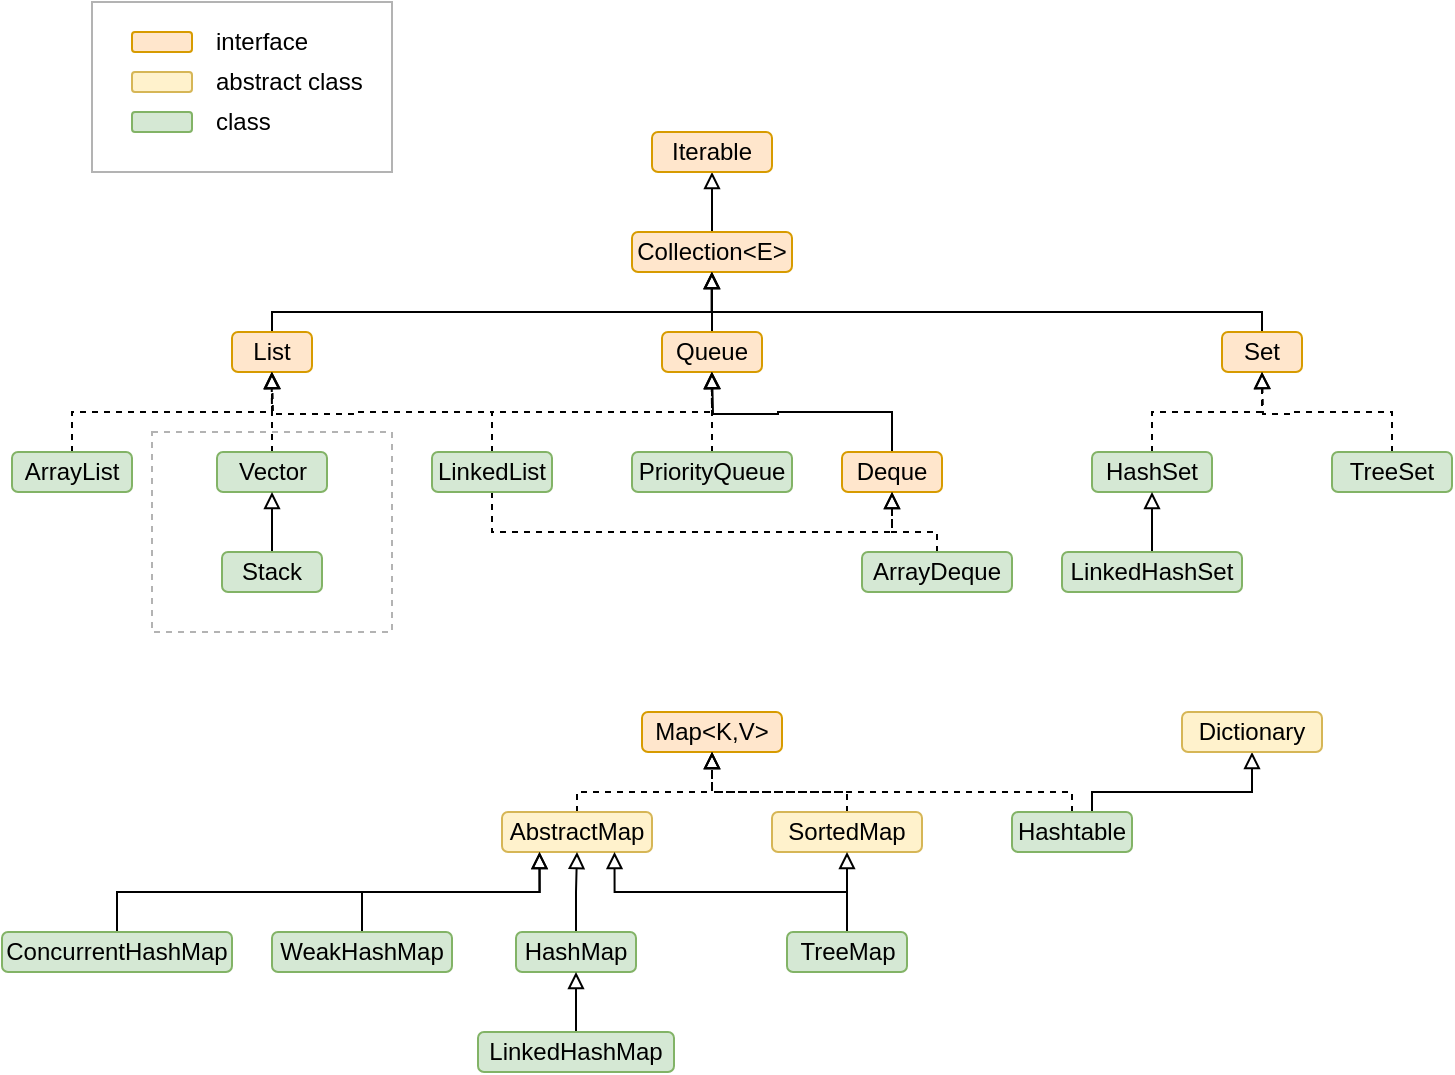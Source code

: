 <mxfile version="19.0.3" type="device"><diagram id="0gkh_f79X4Aabqawa1e3" name="Page-1"><mxGraphModel dx="1346" dy="672" grid="1" gridSize="10" guides="1" tooltips="1" connect="1" arrows="1" fold="1" page="0" pageScale="1" pageWidth="850" pageHeight="1100" math="0" shadow="0"><root><mxCell id="0"/><mxCell id="1" parent="0"/><mxCell id="izLmrEUUdX2MhCdvkS_K-53" value="" style="rounded=0;whiteSpace=wrap;html=1;strokeWidth=1;fillColor=none;dashed=1;strokeColor=#B3B3B3;" parent="1" vertex="1"><mxGeometry x="30" y="250" width="120" height="100" as="geometry"/></mxCell><mxCell id="izLmrEUUdX2MhCdvkS_K-26" value="" style="rounded=0;whiteSpace=wrap;html=1;fillColor=none;strokeWidth=1;strokeColor=#B3B3B3;" parent="1" vertex="1"><mxGeometry y="35" width="150" height="85" as="geometry"/></mxCell><mxCell id="izLmrEUUdX2MhCdvkS_K-14" style="edgeStyle=orthogonalEdgeStyle;rounded=0;orthogonalLoop=1;jettySize=auto;html=1;exitX=0.5;exitY=0;exitDx=0;exitDy=0;entryX=0.5;entryY=1;entryDx=0;entryDy=0;endArrow=block;endFill=0;" parent="1" source="izLmrEUUdX2MhCdvkS_K-10" target="izLmrEUUdX2MhCdvkS_K-11" edge="1"><mxGeometry relative="1" as="geometry"/></mxCell><mxCell id="izLmrEUUdX2MhCdvkS_K-10" value="Collection&amp;lt;E&amp;gt;" style="rounded=1;whiteSpace=wrap;html=1;fillColor=#ffe6cc;strokeColor=#d79b00;" parent="1" vertex="1"><mxGeometry x="270" y="150" width="80" height="20" as="geometry"/></mxCell><mxCell id="izLmrEUUdX2MhCdvkS_K-11" value="Iterable" style="rounded=1;whiteSpace=wrap;html=1;fillColor=#ffe6cc;strokeColor=#d79b00;" parent="1" vertex="1"><mxGeometry x="280" y="100" width="60" height="20" as="geometry"/></mxCell><mxCell id="izLmrEUUdX2MhCdvkS_K-15" value="Map&amp;lt;K,V&amp;gt;" style="rounded=1;whiteSpace=wrap;html=1;fillColor=#ffe6cc;strokeColor=#d79b00;" parent="1" vertex="1"><mxGeometry x="275" y="390" width="70" height="20" as="geometry"/></mxCell><mxCell id="izLmrEUUdX2MhCdvkS_K-28" style="edgeStyle=orthogonalEdgeStyle;rounded=0;orthogonalLoop=1;jettySize=auto;html=1;exitX=0.5;exitY=0;exitDx=0;exitDy=0;entryX=0.5;entryY=1;entryDx=0;entryDy=0;endArrow=block;endFill=0;" parent="1" source="izLmrEUUdX2MhCdvkS_K-16" target="izLmrEUUdX2MhCdvkS_K-10" edge="1"><mxGeometry relative="1" as="geometry"><Array as="points"><mxPoint x="90" y="190"/><mxPoint x="310" y="190"/></Array></mxGeometry></mxCell><mxCell id="izLmrEUUdX2MhCdvkS_K-16" value="List" style="rounded=1;whiteSpace=wrap;html=1;fillColor=#ffe6cc;strokeColor=#d79b00;" parent="1" vertex="1"><mxGeometry x="70" y="200" width="40" height="20" as="geometry"/></mxCell><mxCell id="izLmrEUUdX2MhCdvkS_K-36" style="edgeStyle=orthogonalEdgeStyle;rounded=0;orthogonalLoop=1;jettySize=auto;html=1;exitX=0.5;exitY=0;exitDx=0;exitDy=0;endArrow=block;endFill=0;dashed=1;" parent="1" source="izLmrEUUdX2MhCdvkS_K-17" edge="1"><mxGeometry relative="1" as="geometry"><mxPoint x="89.8" y="220" as="targetPoint"/></mxGeometry></mxCell><mxCell id="izLmrEUUdX2MhCdvkS_K-17" value="Vector" style="rounded=1;whiteSpace=wrap;html=1;fillColor=#d5e8d4;strokeColor=#82b366;" parent="1" vertex="1"><mxGeometry x="62.5" y="260" width="55" height="20" as="geometry"/></mxCell><mxCell id="izLmrEUUdX2MhCdvkS_K-39" style="edgeStyle=orthogonalEdgeStyle;rounded=0;orthogonalLoop=1;jettySize=auto;html=1;exitX=0.5;exitY=0;exitDx=0;exitDy=0;endArrow=block;endFill=0;" parent="1" source="izLmrEUUdX2MhCdvkS_K-18" edge="1"><mxGeometry relative="1" as="geometry"><mxPoint x="310" y="170" as="targetPoint"/><Array as="points"><mxPoint x="310" y="190"/><mxPoint x="310" y="190"/></Array></mxGeometry></mxCell><mxCell id="izLmrEUUdX2MhCdvkS_K-18" value="Queue" style="rounded=1;whiteSpace=wrap;html=1;fillColor=#ffe6cc;strokeColor=#d79b00;" parent="1" vertex="1"><mxGeometry x="285" y="200" width="50" height="20" as="geometry"/></mxCell><mxCell id="izLmrEUUdX2MhCdvkS_K-49" style="edgeStyle=orthogonalEdgeStyle;rounded=0;orthogonalLoop=1;jettySize=auto;html=1;exitX=0.5;exitY=0;exitDx=0;exitDy=0;endArrow=block;endFill=0;" parent="1" source="izLmrEUUdX2MhCdvkS_K-19" edge="1"><mxGeometry relative="1" as="geometry"><mxPoint x="310" y="220" as="targetPoint"/></mxGeometry></mxCell><mxCell id="izLmrEUUdX2MhCdvkS_K-19" value="Deque" style="rounded=1;whiteSpace=wrap;html=1;fillColor=#ffe6cc;strokeColor=#d79b00;" parent="1" vertex="1"><mxGeometry x="375" y="260" width="50" height="20" as="geometry"/></mxCell><mxCell id="izLmrEUUdX2MhCdvkS_K-37" style="edgeStyle=orthogonalEdgeStyle;rounded=0;orthogonalLoop=1;jettySize=auto;html=1;exitX=0.5;exitY=0;exitDx=0;exitDy=0;entryX=0.5;entryY=1;entryDx=0;entryDy=0;endArrow=block;endFill=0;" parent="1" source="izLmrEUUdX2MhCdvkS_K-20" target="izLmrEUUdX2MhCdvkS_K-17" edge="1"><mxGeometry relative="1" as="geometry"/></mxCell><mxCell id="izLmrEUUdX2MhCdvkS_K-20" value="Stack" style="rounded=1;whiteSpace=wrap;html=1;fillColor=#d5e8d4;strokeColor=#82b366;" parent="1" vertex="1"><mxGeometry x="65" y="310" width="50" height="20" as="geometry"/></mxCell><mxCell id="izLmrEUUdX2MhCdvkS_K-38" style="edgeStyle=orthogonalEdgeStyle;rounded=0;orthogonalLoop=1;jettySize=auto;html=1;exitX=0.5;exitY=0;exitDx=0;exitDy=0;endArrow=block;endFill=0;" parent="1" source="izLmrEUUdX2MhCdvkS_K-21" edge="1"><mxGeometry relative="1" as="geometry"><mxPoint x="309.8" y="170" as="targetPoint"/><Array as="points"><mxPoint x="585" y="190"/><mxPoint x="310" y="190"/></Array></mxGeometry></mxCell><mxCell id="izLmrEUUdX2MhCdvkS_K-21" value="Set" style="rounded=1;whiteSpace=wrap;html=1;fillColor=#ffe6cc;strokeColor=#d79b00;" parent="1" vertex="1"><mxGeometry x="565" y="200" width="40" height="20" as="geometry"/></mxCell><mxCell id="izLmrEUUdX2MhCdvkS_K-41" style="edgeStyle=orthogonalEdgeStyle;rounded=0;orthogonalLoop=1;jettySize=auto;html=1;exitX=0.5;exitY=0;exitDx=0;exitDy=0;entryX=0.5;entryY=1;entryDx=0;entryDy=0;endArrow=block;endFill=0;dashed=1;" parent="1" source="izLmrEUUdX2MhCdvkS_K-22" target="izLmrEUUdX2MhCdvkS_K-21" edge="1"><mxGeometry relative="1" as="geometry"/></mxCell><mxCell id="izLmrEUUdX2MhCdvkS_K-22" value="HashSet" style="rounded=1;whiteSpace=wrap;html=1;fillColor=#d5e8d4;strokeColor=#82b366;" parent="1" vertex="1"><mxGeometry x="500" y="260" width="60" height="20" as="geometry"/></mxCell><mxCell id="izLmrEUUdX2MhCdvkS_K-24" value="" style="rounded=1;whiteSpace=wrap;html=1;fillColor=#ffe6cc;strokeColor=#d79b00;" parent="1" vertex="1"><mxGeometry x="20" y="50" width="30" height="10" as="geometry"/></mxCell><mxCell id="izLmrEUUdX2MhCdvkS_K-25" value="interface" style="text;html=1;strokeColor=none;fillColor=none;align=left;verticalAlign=middle;whiteSpace=wrap;rounded=0;" parent="1" vertex="1"><mxGeometry x="60" y="40" width="60" height="30" as="geometry"/></mxCell><mxCell id="izLmrEUUdX2MhCdvkS_K-34" style="edgeStyle=orthogonalEdgeStyle;rounded=0;orthogonalLoop=1;jettySize=auto;html=1;exitX=0.5;exitY=0;exitDx=0;exitDy=0;entryX=0.5;entryY=1;entryDx=0;entryDy=0;endArrow=block;endFill=0;dashed=1;" parent="1" source="izLmrEUUdX2MhCdvkS_K-27" target="izLmrEUUdX2MhCdvkS_K-16" edge="1"><mxGeometry relative="1" as="geometry"/></mxCell><mxCell id="izLmrEUUdX2MhCdvkS_K-27" value="ArrayList" style="rounded=1;whiteSpace=wrap;html=1;fillColor=#d5e8d4;strokeColor=#82b366;" parent="1" vertex="1"><mxGeometry x="-40" y="260" width="60" height="20" as="geometry"/></mxCell><mxCell id="izLmrEUUdX2MhCdvkS_K-35" style="edgeStyle=orthogonalEdgeStyle;rounded=0;orthogonalLoop=1;jettySize=auto;html=1;exitX=0.5;exitY=0;exitDx=0;exitDy=0;endArrow=block;endFill=0;dashed=1;" parent="1" source="izLmrEUUdX2MhCdvkS_K-29" edge="1"><mxGeometry relative="1" as="geometry"><mxPoint x="90" y="220" as="targetPoint"/></mxGeometry></mxCell><mxCell id="izLmrEUUdX2MhCdvkS_K-45" style="edgeStyle=orthogonalEdgeStyle;rounded=0;orthogonalLoop=1;jettySize=auto;html=1;exitX=0.5;exitY=0;exitDx=0;exitDy=0;entryX=0.5;entryY=1;entryDx=0;entryDy=0;dashed=1;endArrow=block;endFill=0;" parent="1" source="izLmrEUUdX2MhCdvkS_K-29" target="izLmrEUUdX2MhCdvkS_K-18" edge="1"><mxGeometry relative="1" as="geometry"/></mxCell><mxCell id="izLmrEUUdX2MhCdvkS_K-51" style="edgeStyle=orthogonalEdgeStyle;rounded=0;orthogonalLoop=1;jettySize=auto;html=1;exitX=0.5;exitY=1;exitDx=0;exitDy=0;entryX=0.5;entryY=1;entryDx=0;entryDy=0;endArrow=block;endFill=0;dashed=1;" parent="1" source="izLmrEUUdX2MhCdvkS_K-29" target="izLmrEUUdX2MhCdvkS_K-19" edge="1"><mxGeometry relative="1" as="geometry"/></mxCell><mxCell id="izLmrEUUdX2MhCdvkS_K-29" value="LinkedList" style="rounded=1;whiteSpace=wrap;html=1;fillColor=#d5e8d4;strokeColor=#82b366;" parent="1" vertex="1"><mxGeometry x="170" y="260" width="60" height="20" as="geometry"/></mxCell><mxCell id="izLmrEUUdX2MhCdvkS_K-30" value="" style="rounded=1;whiteSpace=wrap;html=1;fillColor=#fff2cc;strokeColor=#d6b656;" parent="1" vertex="1"><mxGeometry x="20" y="70" width="30" height="10" as="geometry"/></mxCell><mxCell id="izLmrEUUdX2MhCdvkS_K-31" value="abstract class" style="text;html=1;strokeColor=none;fillColor=none;align=left;verticalAlign=middle;whiteSpace=wrap;rounded=0;" parent="1" vertex="1"><mxGeometry x="60" y="60" width="80" height="30" as="geometry"/></mxCell><mxCell id="izLmrEUUdX2MhCdvkS_K-32" value="" style="rounded=1;whiteSpace=wrap;html=1;fillColor=#d5e8d4;strokeColor=#82b366;" parent="1" vertex="1"><mxGeometry x="20" y="90" width="30" height="10" as="geometry"/></mxCell><mxCell id="izLmrEUUdX2MhCdvkS_K-33" value="class" style="text;html=1;strokeColor=none;fillColor=none;align=left;verticalAlign=middle;whiteSpace=wrap;rounded=0;" parent="1" vertex="1"><mxGeometry x="60" y="80" width="60" height="30" as="geometry"/></mxCell><mxCell id="izLmrEUUdX2MhCdvkS_K-43" style="edgeStyle=orthogonalEdgeStyle;rounded=0;orthogonalLoop=1;jettySize=auto;html=1;exitX=0.5;exitY=0;exitDx=0;exitDy=0;endArrow=block;endFill=0;dashed=1;" parent="1" source="izLmrEUUdX2MhCdvkS_K-40" edge="1"><mxGeometry relative="1" as="geometry"><mxPoint x="585" y="220" as="targetPoint"/></mxGeometry></mxCell><mxCell id="izLmrEUUdX2MhCdvkS_K-40" value="TreeSet" style="rounded=1;whiteSpace=wrap;html=1;fillColor=#d5e8d4;strokeColor=#82b366;" parent="1" vertex="1"><mxGeometry x="620" y="260" width="60" height="20" as="geometry"/></mxCell><mxCell id="izLmrEUUdX2MhCdvkS_K-47" style="edgeStyle=orthogonalEdgeStyle;rounded=0;orthogonalLoop=1;jettySize=auto;html=1;exitX=0.5;exitY=0;exitDx=0;exitDy=0;dashed=1;endArrow=block;endFill=0;" parent="1" source="izLmrEUUdX2MhCdvkS_K-46" edge="1"><mxGeometry relative="1" as="geometry"><mxPoint x="309.8" y="220" as="targetPoint"/></mxGeometry></mxCell><mxCell id="izLmrEUUdX2MhCdvkS_K-46" value="PriorityQueue" style="rounded=1;whiteSpace=wrap;html=1;fillColor=#d5e8d4;strokeColor=#82b366;" parent="1" vertex="1"><mxGeometry x="270" y="260" width="80" height="20" as="geometry"/></mxCell><mxCell id="izLmrEUUdX2MhCdvkS_K-52" style="edgeStyle=orthogonalEdgeStyle;rounded=0;orthogonalLoop=1;jettySize=auto;html=1;exitX=0.5;exitY=0;exitDx=0;exitDy=0;dashed=1;endArrow=block;endFill=0;" parent="1" source="izLmrEUUdX2MhCdvkS_K-50" edge="1"><mxGeometry relative="1" as="geometry"><mxPoint x="400" y="280" as="targetPoint"/><Array as="points"><mxPoint x="423" y="300"/><mxPoint x="400" y="300"/></Array></mxGeometry></mxCell><mxCell id="izLmrEUUdX2MhCdvkS_K-50" value="ArrayDeque" style="rounded=1;whiteSpace=wrap;html=1;fillColor=#d5e8d4;strokeColor=#82b366;" parent="1" vertex="1"><mxGeometry x="385" y="310" width="75" height="20" as="geometry"/></mxCell><mxCell id="K8EuqFa3YjaC0UewVXWb-2" style="edgeStyle=orthogonalEdgeStyle;rounded=0;orthogonalLoop=1;jettySize=auto;html=1;exitX=0.5;exitY=0;exitDx=0;exitDy=0;entryX=0.5;entryY=1;entryDx=0;entryDy=0;endArrow=block;endFill=0;" edge="1" parent="1" source="izLmrEUUdX2MhCdvkS_K-56" target="izLmrEUUdX2MhCdvkS_K-22"><mxGeometry relative="1" as="geometry"/></mxCell><mxCell id="izLmrEUUdX2MhCdvkS_K-56" value="LinkedHashSet" style="rounded=1;whiteSpace=wrap;html=1;fillColor=#d5e8d4;strokeColor=#82b366;" parent="1" vertex="1"><mxGeometry x="485" y="310" width="90" height="20" as="geometry"/></mxCell><mxCell id="izLmrEUUdX2MhCdvkS_K-63" style="edgeStyle=orthogonalEdgeStyle;rounded=0;orthogonalLoop=1;jettySize=auto;html=1;exitX=0.5;exitY=0;exitDx=0;exitDy=0;entryX=0.5;entryY=1;entryDx=0;entryDy=0;endArrow=block;endFill=0;dashed=1;" parent="1" source="izLmrEUUdX2MhCdvkS_K-59" target="izLmrEUUdX2MhCdvkS_K-15" edge="1"><mxGeometry relative="1" as="geometry"><Array as="points"><mxPoint x="243" y="430"/><mxPoint x="310" y="430"/></Array></mxGeometry></mxCell><mxCell id="izLmrEUUdX2MhCdvkS_K-59" value="AbstractMap" style="rounded=1;whiteSpace=wrap;html=1;fillColor=#fff2cc;strokeColor=#d6b656;" parent="1" vertex="1"><mxGeometry x="205" y="440" width="75" height="20" as="geometry"/></mxCell><mxCell id="izLmrEUUdX2MhCdvkS_K-64" style="edgeStyle=orthogonalEdgeStyle;rounded=0;orthogonalLoop=1;jettySize=auto;html=1;exitX=0.5;exitY=0;exitDx=0;exitDy=0;endArrow=block;endFill=0;dashed=1;" parent="1" source="izLmrEUUdX2MhCdvkS_K-61" edge="1"><mxGeometry relative="1" as="geometry"><mxPoint x="310" y="410" as="targetPoint"/><Array as="points"><mxPoint x="378" y="430"/><mxPoint x="310" y="430"/></Array></mxGeometry></mxCell><mxCell id="izLmrEUUdX2MhCdvkS_K-61" value="SortedMap" style="rounded=1;whiteSpace=wrap;html=1;fillColor=#fff2cc;strokeColor=#d6b656;" parent="1" vertex="1"><mxGeometry x="340" y="440" width="75" height="20" as="geometry"/></mxCell><mxCell id="izLmrEUUdX2MhCdvkS_K-76" style="edgeStyle=orthogonalEdgeStyle;rounded=0;orthogonalLoop=1;jettySize=auto;html=1;exitX=0.5;exitY=0;exitDx=0;exitDy=0;entryX=0.5;entryY=1;entryDx=0;entryDy=0;endArrow=block;endFill=0;" parent="1" source="izLmrEUUdX2MhCdvkS_K-65" target="izLmrEUUdX2MhCdvkS_K-59" edge="1"><mxGeometry relative="1" as="geometry"/></mxCell><mxCell id="izLmrEUUdX2MhCdvkS_K-65" value="HashMap" style="rounded=1;whiteSpace=wrap;html=1;fillColor=#d5e8d4;strokeColor=#82b366;" parent="1" vertex="1"><mxGeometry x="212" y="500" width="60" height="20" as="geometry"/></mxCell><mxCell id="izLmrEUUdX2MhCdvkS_K-68" style="edgeStyle=orthogonalEdgeStyle;rounded=0;orthogonalLoop=1;jettySize=auto;html=1;exitX=0.5;exitY=0;exitDx=0;exitDy=0;entryX=0.5;entryY=1;entryDx=0;entryDy=0;endArrow=block;endFill=0;" parent="1" source="izLmrEUUdX2MhCdvkS_K-66" target="izLmrEUUdX2MhCdvkS_K-61" edge="1"><mxGeometry relative="1" as="geometry"/></mxCell><mxCell id="izLmrEUUdX2MhCdvkS_K-70" style="edgeStyle=orthogonalEdgeStyle;rounded=0;orthogonalLoop=1;jettySize=auto;html=1;exitX=0.5;exitY=0;exitDx=0;exitDy=0;entryX=0.75;entryY=1;entryDx=0;entryDy=0;endArrow=block;endFill=0;" parent="1" source="izLmrEUUdX2MhCdvkS_K-66" target="izLmrEUUdX2MhCdvkS_K-59" edge="1"><mxGeometry relative="1" as="geometry"><Array as="points"><mxPoint x="378" y="480"/><mxPoint x="261" y="480"/></Array></mxGeometry></mxCell><mxCell id="izLmrEUUdX2MhCdvkS_K-66" value="TreeMap" style="rounded=1;whiteSpace=wrap;html=1;fillColor=#d5e8d4;strokeColor=#82b366;" parent="1" vertex="1"><mxGeometry x="347.5" y="500" width="60" height="20" as="geometry"/></mxCell><mxCell id="izLmrEUUdX2MhCdvkS_K-77" style="edgeStyle=orthogonalEdgeStyle;rounded=0;orthogonalLoop=1;jettySize=auto;html=1;exitX=0.5;exitY=0;exitDx=0;exitDy=0;entryX=0.25;entryY=1;entryDx=0;entryDy=0;endArrow=block;endFill=0;" parent="1" source="izLmrEUUdX2MhCdvkS_K-71" target="izLmrEUUdX2MhCdvkS_K-59" edge="1"><mxGeometry relative="1" as="geometry"/></mxCell><mxCell id="izLmrEUUdX2MhCdvkS_K-71" value="WeakHashMap" style="rounded=1;whiteSpace=wrap;html=1;fillColor=#d5e8d4;strokeColor=#82b366;" parent="1" vertex="1"><mxGeometry x="90" y="500" width="90" height="20" as="geometry"/></mxCell><mxCell id="izLmrEUUdX2MhCdvkS_K-78" style="edgeStyle=orthogonalEdgeStyle;rounded=0;orthogonalLoop=1;jettySize=auto;html=1;exitX=0.5;exitY=0;exitDx=0;exitDy=0;entryX=0.25;entryY=1;entryDx=0;entryDy=0;endArrow=block;endFill=0;" parent="1" source="izLmrEUUdX2MhCdvkS_K-74" target="izLmrEUUdX2MhCdvkS_K-59" edge="1"><mxGeometry relative="1" as="geometry"/></mxCell><mxCell id="izLmrEUUdX2MhCdvkS_K-74" value="ConcurrentHashMap" style="rounded=1;whiteSpace=wrap;html=1;fillColor=#d5e8d4;strokeColor=#82b366;" parent="1" vertex="1"><mxGeometry x="-45" y="500" width="115" height="20" as="geometry"/></mxCell><mxCell id="izLmrEUUdX2MhCdvkS_K-80" style="edgeStyle=orthogonalEdgeStyle;rounded=0;orthogonalLoop=1;jettySize=auto;html=1;exitX=0.5;exitY=0;exitDx=0;exitDy=0;entryX=0.5;entryY=1;entryDx=0;entryDy=0;endArrow=block;endFill=0;dashed=1;" parent="1" source="izLmrEUUdX2MhCdvkS_K-79" target="izLmrEUUdX2MhCdvkS_K-15" edge="1"><mxGeometry relative="1" as="geometry"><Array as="points"><mxPoint x="490" y="430"/><mxPoint x="310" y="430"/></Array></mxGeometry></mxCell><mxCell id="izLmrEUUdX2MhCdvkS_K-83" style="edgeStyle=orthogonalEdgeStyle;rounded=0;orthogonalLoop=1;jettySize=auto;html=1;exitX=0.5;exitY=0;exitDx=0;exitDy=0;entryX=0.5;entryY=1;entryDx=0;entryDy=0;endArrow=block;endFill=0;" parent="1" source="izLmrEUUdX2MhCdvkS_K-79" target="izLmrEUUdX2MhCdvkS_K-82" edge="1"><mxGeometry relative="1" as="geometry"><Array as="points"><mxPoint x="500" y="440"/><mxPoint x="500" y="430"/><mxPoint x="580" y="430"/></Array></mxGeometry></mxCell><mxCell id="izLmrEUUdX2MhCdvkS_K-79" value="Hashtable" style="rounded=1;whiteSpace=wrap;html=1;fillColor=#d5e8d4;strokeColor=#82b366;" parent="1" vertex="1"><mxGeometry x="460" y="440" width="60" height="20" as="geometry"/></mxCell><mxCell id="izLmrEUUdX2MhCdvkS_K-82" value="Dictionary" style="rounded=1;whiteSpace=wrap;html=1;fillColor=#fff2cc;strokeColor=#d6b656;" parent="1" vertex="1"><mxGeometry x="545" y="390" width="70" height="20" as="geometry"/></mxCell><mxCell id="izLmrEUUdX2MhCdvkS_K-85" style="edgeStyle=orthogonalEdgeStyle;rounded=0;orthogonalLoop=1;jettySize=auto;html=1;exitX=0.5;exitY=0;exitDx=0;exitDy=0;entryX=0.5;entryY=1;entryDx=0;entryDy=0;endArrow=block;endFill=0;" parent="1" source="izLmrEUUdX2MhCdvkS_K-84" target="izLmrEUUdX2MhCdvkS_K-65" edge="1"><mxGeometry relative="1" as="geometry"/></mxCell><mxCell id="izLmrEUUdX2MhCdvkS_K-84" value="LinkedHashMap" style="rounded=1;whiteSpace=wrap;html=1;fillColor=#d5e8d4;strokeColor=#82b366;" parent="1" vertex="1"><mxGeometry x="193" y="550" width="98" height="20" as="geometry"/></mxCell></root></mxGraphModel></diagram></mxfile>